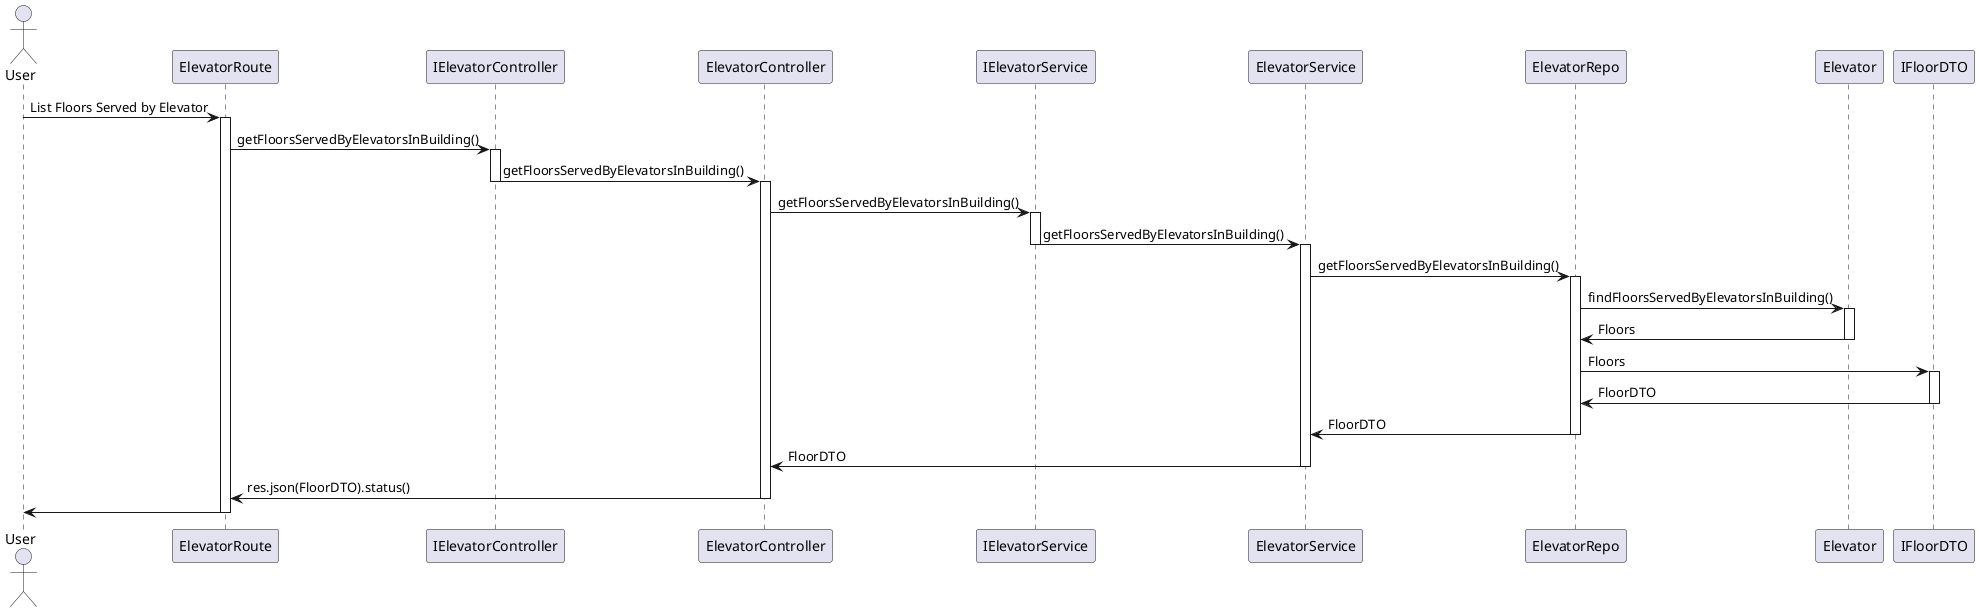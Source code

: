 @startuml
!define ACTOR class

actor User

participant ElevatorRoute
participant IElevatorController
participant ElevatorController
participant IElevatorService
participant ElevatorService
participant ElevatorRepo
participant Elevator
participant IFloorDTO

User -> ElevatorRoute: List Floors Served by Elevator
activate ElevatorRoute
ElevatorRoute -> IElevatorController: getFloorsServedByElevatorsInBuilding()
activate IElevatorController
IElevatorController -> ElevatorController: getFloorsServedByElevatorsInBuilding()
deactivate IElevatorController
activate ElevatorController
ElevatorController -> IElevatorService: getFloorsServedByElevatorsInBuilding()
activate IElevatorService
IElevatorService -> ElevatorService: getFloorsServedByElevatorsInBuilding()
deactivate IElevatorService
activate ElevatorService
ElevatorService -> ElevatorRepo: getFloorsServedByElevatorsInBuilding()
activate ElevatorRepo
ElevatorRepo -> Elevator: findFloorsServedByElevatorsInBuilding()
activate Elevator
Elevator -> ElevatorRepo: Floors
deactivate Elevator
ElevatorRepo -> IFloorDTO: Floors
activate IFloorDTO
IFloorDTO -> ElevatorRepo: FloorDTO
deactivate IFloorDTO
ElevatorRepo -> ElevatorService: FloorDTO
deactivate ElevatorRepo
ElevatorService -> ElevatorController: FloorDTO
deactivate ElevatorService
ElevatorController -> ElevatorRoute: res.json(FloorDTO).status()
deactivate ElevatorController
ElevatorRoute -> User
deactivate ElevatorRoute
@enduml
